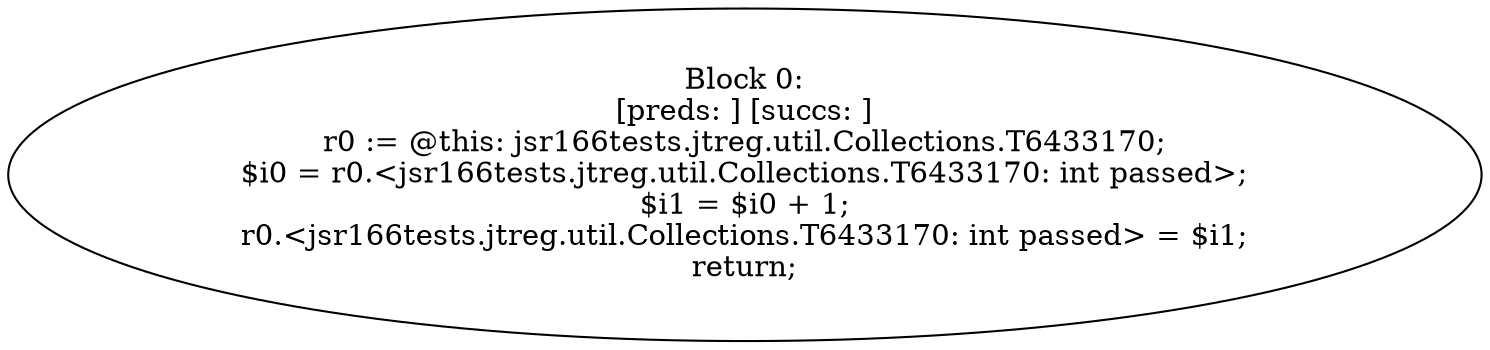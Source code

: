 digraph "unitGraph" {
    "Block 0:
[preds: ] [succs: ]
r0 := @this: jsr166tests.jtreg.util.Collections.T6433170;
$i0 = r0.<jsr166tests.jtreg.util.Collections.T6433170: int passed>;
$i1 = $i0 + 1;
r0.<jsr166tests.jtreg.util.Collections.T6433170: int passed> = $i1;
return;
"
}
